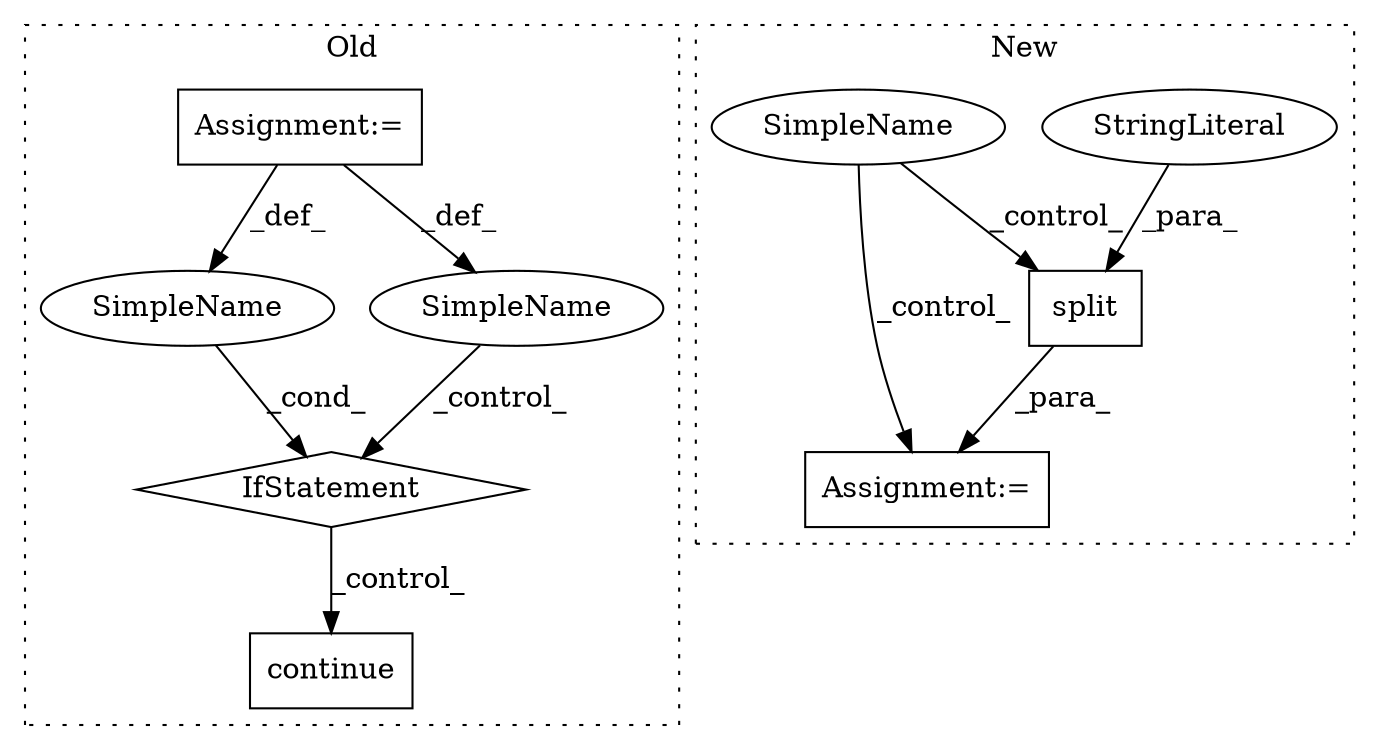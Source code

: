 digraph G {
subgraph cluster0 {
1 [label="continue" a="18" s="2231" l="9" shape="box"];
5 [label="IfStatement" a="25" s="2029,2057" l="4,2" shape="diamond"];
6 [label="SimpleName" a="42" s="" l="" shape="ellipse"];
8 [label="SimpleName" a="42" s="" l="" shape="ellipse"];
9 [label="Assignment:=" a="7" s="1250" l="4" shape="box"];
label = "Old";
style="dotted";
}
subgraph cluster1 {
2 [label="split" a="32" s="1589,1598" l="6,1" shape="box"];
3 [label="Assignment:=" a="7" s="1568" l="1" shape="box"];
4 [label="StringLiteral" a="45" s="1595" l="3" shape="ellipse"];
7 [label="SimpleName" a="42" s="" l="" shape="ellipse"];
label = "New";
style="dotted";
}
2 -> 3 [label="_para_"];
4 -> 2 [label="_para_"];
5 -> 1 [label="_control_"];
6 -> 5 [label="_cond_"];
7 -> 3 [label="_control_"];
7 -> 2 [label="_control_"];
8 -> 5 [label="_control_"];
9 -> 8 [label="_def_"];
9 -> 6 [label="_def_"];
}